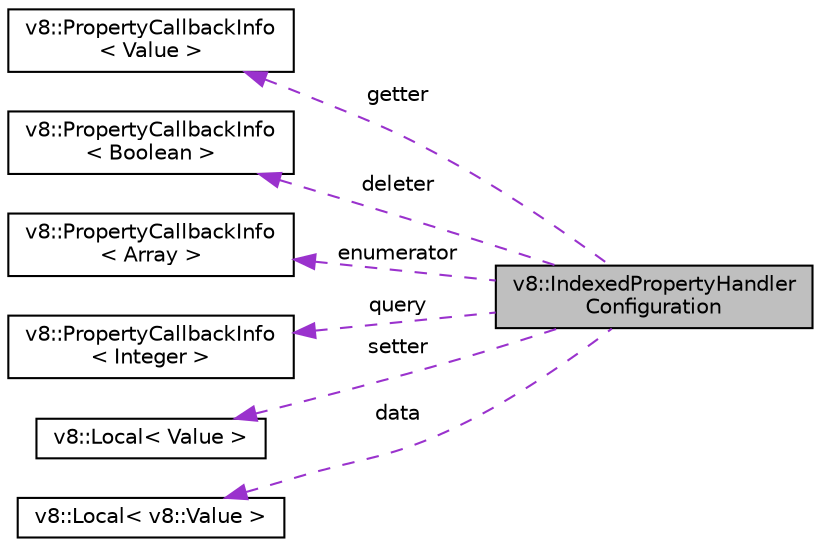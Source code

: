 digraph "v8::IndexedPropertyHandlerConfiguration"
{
  edge [fontname="Helvetica",fontsize="10",labelfontname="Helvetica",labelfontsize="10"];
  node [fontname="Helvetica",fontsize="10",shape=record];
  rankdir="LR";
  Node1 [label="v8::IndexedPropertyHandler\lConfiguration",height=0.2,width=0.4,color="black", fillcolor="grey75", style="filled", fontcolor="black"];
  Node2 -> Node1 [dir="back",color="darkorchid3",fontsize="10",style="dashed",label=" getter" ,fontname="Helvetica"];
  Node2 [label="v8::PropertyCallbackInfo\l\< Value \>",height=0.2,width=0.4,color="black", fillcolor="white", style="filled",URL="$classv8_1_1PropertyCallbackInfo.html"];
  Node3 -> Node1 [dir="back",color="darkorchid3",fontsize="10",style="dashed",label=" deleter" ,fontname="Helvetica"];
  Node3 [label="v8::PropertyCallbackInfo\l\< Boolean \>",height=0.2,width=0.4,color="black", fillcolor="white", style="filled",URL="$classv8_1_1PropertyCallbackInfo.html"];
  Node4 -> Node1 [dir="back",color="darkorchid3",fontsize="10",style="dashed",label=" enumerator" ,fontname="Helvetica"];
  Node4 [label="v8::PropertyCallbackInfo\l\< Array \>",height=0.2,width=0.4,color="black", fillcolor="white", style="filled",URL="$classv8_1_1PropertyCallbackInfo.html"];
  Node5 -> Node1 [dir="back",color="darkorchid3",fontsize="10",style="dashed",label=" query" ,fontname="Helvetica"];
  Node5 [label="v8::PropertyCallbackInfo\l\< Integer \>",height=0.2,width=0.4,color="black", fillcolor="white", style="filled",URL="$classv8_1_1PropertyCallbackInfo.html"];
  Node6 -> Node1 [dir="back",color="darkorchid3",fontsize="10",style="dashed",label=" setter" ,fontname="Helvetica"];
  Node6 [label="v8::Local\< Value \>",height=0.2,width=0.4,color="black", fillcolor="white", style="filled",URL="$classv8_1_1Local.html"];
  Node7 -> Node1 [dir="back",color="darkorchid3",fontsize="10",style="dashed",label=" data" ,fontname="Helvetica"];
  Node7 [label="v8::Local\< v8::Value \>",height=0.2,width=0.4,color="black", fillcolor="white", style="filled",URL="$classv8_1_1Local.html"];
}
